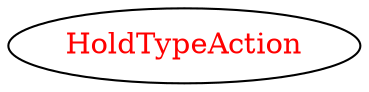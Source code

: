 digraph dependencyGraph {
 concentrate=true;
 ranksep="2.0";
 rankdir="LR"; 
 splines="ortho";
"HoldTypeAction" [fontcolor="red"];
}